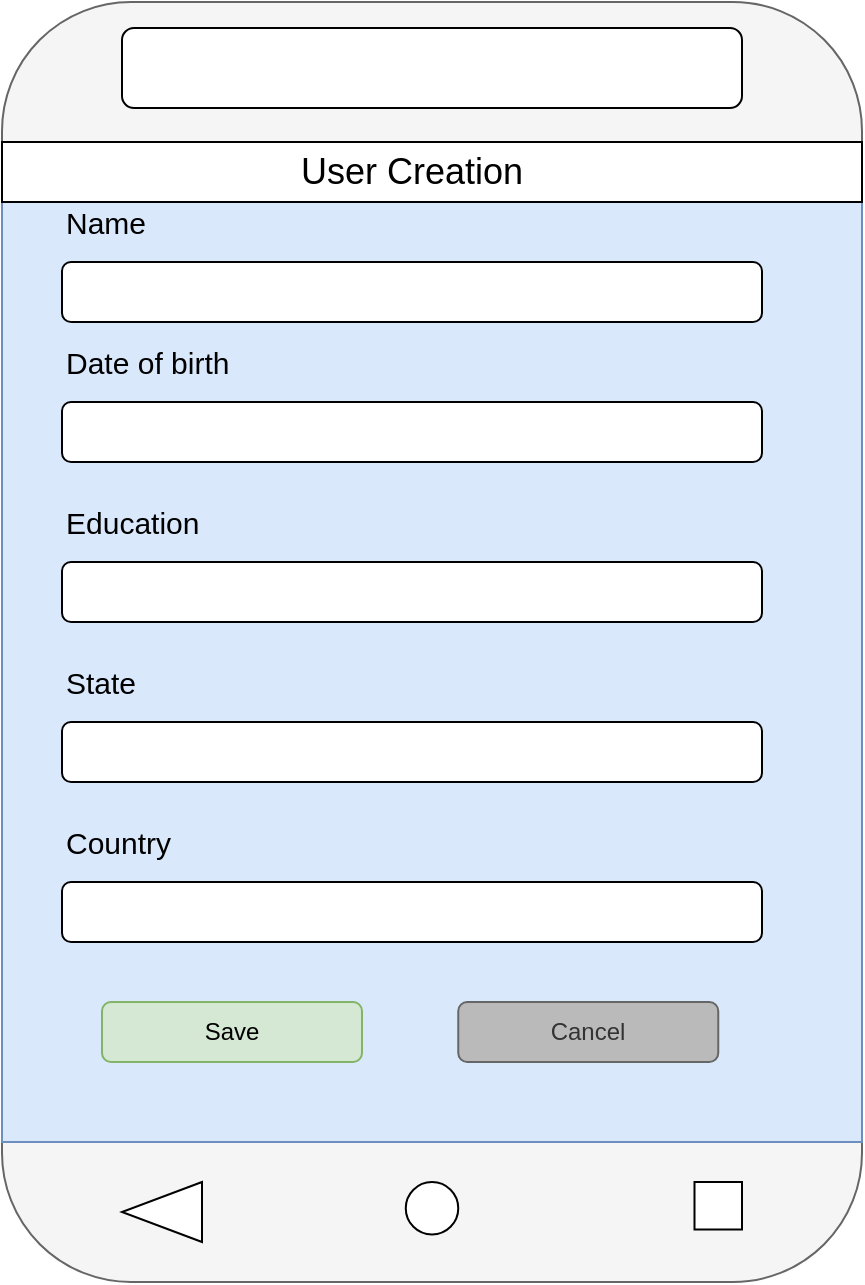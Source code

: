 <mxfile version="14.8.0" type="github">
  <diagram id="mNEl9u3-95446WdEaaLx" name="Page-1">
    <mxGraphModel dx="1316" dy="729" grid="1" gridSize="10" guides="1" tooltips="1" connect="1" arrows="1" fold="1" page="1" pageScale="1" pageWidth="850" pageHeight="1100" math="0" shadow="0">
      <root>
        <mxCell id="0" />
        <mxCell id="1" parent="0" />
        <mxCell id="M0NY5Tk3JTq9GxFoojHe-6" value="" style="rounded=1;whiteSpace=wrap;html=1;fillColor=#f5f5f5;strokeColor=#666666;fontColor=#333333;" vertex="1" parent="1">
          <mxGeometry x="160" y="40" width="430" height="640" as="geometry" />
        </mxCell>
        <mxCell id="M0NY5Tk3JTq9GxFoojHe-7" value="" style="rounded=0;whiteSpace=wrap;html=1;fillColor=#dae8fc;strokeColor=#6c8ebf;" vertex="1" parent="1">
          <mxGeometry x="160" y="110" width="430" height="500" as="geometry" />
        </mxCell>
        <mxCell id="M0NY5Tk3JTq9GxFoojHe-8" value="" style="rounded=1;whiteSpace=wrap;html=1;" vertex="1" parent="1">
          <mxGeometry x="220" y="53" width="310" height="40" as="geometry" />
        </mxCell>
        <mxCell id="M0NY5Tk3JTq9GxFoojHe-9" value="" style="triangle;whiteSpace=wrap;html=1;rotation=-180;" vertex="1" parent="1">
          <mxGeometry x="220" y="630" width="40" height="30" as="geometry" />
        </mxCell>
        <mxCell id="M0NY5Tk3JTq9GxFoojHe-10" value="" style="ellipse;whiteSpace=wrap;html=1;aspect=fixed;" vertex="1" parent="1">
          <mxGeometry x="361.88" y="630" width="26.25" height="26.25" as="geometry" />
        </mxCell>
        <mxCell id="M0NY5Tk3JTq9GxFoojHe-11" value="" style="whiteSpace=wrap;html=1;aspect=fixed;" vertex="1" parent="1">
          <mxGeometry x="506.25" y="630" width="23.75" height="23.75" as="geometry" />
        </mxCell>
        <mxCell id="M0NY5Tk3JTq9GxFoojHe-14" value="&lt;font style=&quot;font-size: 15px&quot;&gt;Name&lt;/font&gt;" style="text;html=1;strokeColor=none;fillColor=none;align=left;verticalAlign=middle;whiteSpace=wrap;rounded=0;" vertex="1" parent="1">
          <mxGeometry x="190" y="140" width="100" height="20" as="geometry" />
        </mxCell>
        <mxCell id="M0NY5Tk3JTq9GxFoojHe-17" value="" style="rounded=1;whiteSpace=wrap;html=1;" vertex="1" parent="1">
          <mxGeometry x="190" y="170" width="350" height="30" as="geometry" />
        </mxCell>
        <mxCell id="M0NY5Tk3JTq9GxFoojHe-18" value="&lt;font style=&quot;font-size: 15px&quot;&gt;Date of birth&lt;/font&gt;" style="text;html=1;strokeColor=none;fillColor=none;align=left;verticalAlign=middle;whiteSpace=wrap;rounded=0;" vertex="1" parent="1">
          <mxGeometry x="190" y="210" width="100" height="20" as="geometry" />
        </mxCell>
        <mxCell id="M0NY5Tk3JTq9GxFoojHe-19" value="" style="rounded=1;whiteSpace=wrap;html=1;" vertex="1" parent="1">
          <mxGeometry x="190" y="240" width="350" height="30" as="geometry" />
        </mxCell>
        <mxCell id="M0NY5Tk3JTq9GxFoojHe-22" value="&lt;font style=&quot;font-size: 15px&quot;&gt;Education&lt;/font&gt;" style="text;html=1;strokeColor=none;fillColor=none;align=left;verticalAlign=middle;whiteSpace=wrap;rounded=0;" vertex="1" parent="1">
          <mxGeometry x="190" y="290" width="100" height="20" as="geometry" />
        </mxCell>
        <mxCell id="M0NY5Tk3JTq9GxFoojHe-23" value="" style="rounded=1;whiteSpace=wrap;html=1;" vertex="1" parent="1">
          <mxGeometry x="190" y="320" width="350" height="30" as="geometry" />
        </mxCell>
        <mxCell id="M0NY5Tk3JTq9GxFoojHe-24" value="&lt;span style=&quot;font-size: 15px&quot;&gt;State&lt;/span&gt;" style="text;html=1;strokeColor=none;fillColor=none;align=left;verticalAlign=middle;whiteSpace=wrap;rounded=0;" vertex="1" parent="1">
          <mxGeometry x="190" y="370" width="100" height="20" as="geometry" />
        </mxCell>
        <mxCell id="M0NY5Tk3JTq9GxFoojHe-25" value="" style="rounded=1;whiteSpace=wrap;html=1;" vertex="1" parent="1">
          <mxGeometry x="190" y="400" width="350" height="30" as="geometry" />
        </mxCell>
        <mxCell id="M0NY5Tk3JTq9GxFoojHe-27" value="" style="rounded=0;whiteSpace=wrap;html=1;" vertex="1" parent="1">
          <mxGeometry x="160" y="110" width="430" height="30" as="geometry" />
        </mxCell>
        <mxCell id="M0NY5Tk3JTq9GxFoojHe-15" value="&lt;font style=&quot;font-size: 18px&quot;&gt;User Creation&lt;/font&gt;" style="text;html=1;strokeColor=none;fillColor=none;align=center;verticalAlign=middle;whiteSpace=wrap;rounded=0;" vertex="1" parent="1">
          <mxGeometry x="280" y="115" width="170" height="20" as="geometry" />
        </mxCell>
        <mxCell id="M0NY5Tk3JTq9GxFoojHe-28" value="&lt;span style=&quot;font-size: 15px&quot;&gt;Country&lt;/span&gt;" style="text;html=1;strokeColor=none;fillColor=none;align=left;verticalAlign=middle;whiteSpace=wrap;rounded=0;" vertex="1" parent="1">
          <mxGeometry x="190" y="450" width="100" height="20" as="geometry" />
        </mxCell>
        <mxCell id="M0NY5Tk3JTq9GxFoojHe-29" value="" style="rounded=1;whiteSpace=wrap;html=1;" vertex="1" parent="1">
          <mxGeometry x="190" y="480" width="350" height="30" as="geometry" />
        </mxCell>
        <mxCell id="M0NY5Tk3JTq9GxFoojHe-30" value="Save" style="rounded=1;whiteSpace=wrap;html=1;fillColor=#d5e8d4;strokeColor=#82b366;" vertex="1" parent="1">
          <mxGeometry x="210" y="540" width="130" height="30" as="geometry" />
        </mxCell>
        <mxCell id="M0NY5Tk3JTq9GxFoojHe-32" value="Cancel" style="rounded=1;whiteSpace=wrap;html=1;strokeColor=#666666;fontColor=#333333;fillColor=#BABABA;" vertex="1" parent="1">
          <mxGeometry x="388.13" y="540" width="130" height="30" as="geometry" />
        </mxCell>
      </root>
    </mxGraphModel>
  </diagram>
</mxfile>
